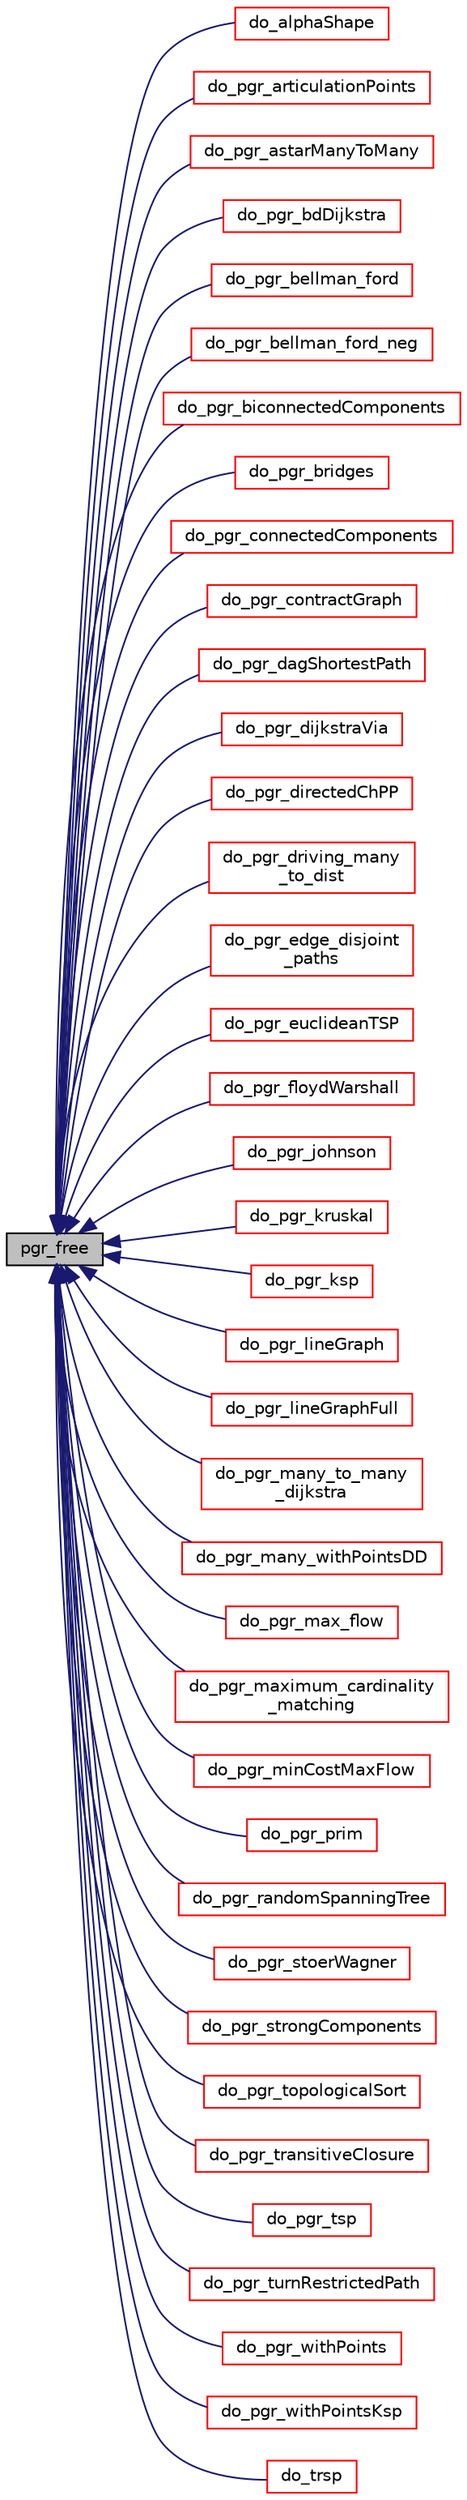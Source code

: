 digraph "pgr_free"
{
  edge [fontname="Helvetica",fontsize="10",labelfontname="Helvetica",labelfontsize="10"];
  node [fontname="Helvetica",fontsize="10",shape=record];
  rankdir="LR";
  Node146 [label="pgr_free",height=0.2,width=0.4,color="black", fillcolor="grey75", style="filled", fontcolor="black"];
  Node146 -> Node147 [dir="back",color="midnightblue",fontsize="10",style="solid",fontname="Helvetica"];
  Node147 [label="do_alphaShape",height=0.2,width=0.4,color="red", fillcolor="white", style="filled",URL="$alphaShape__driver_8h.html#a214d4604e7618e742c292fea966712c7"];
  Node146 -> Node150 [dir="back",color="midnightblue",fontsize="10",style="solid",fontname="Helvetica"];
  Node150 [label="do_pgr_articulationPoints",height=0.2,width=0.4,color="red", fillcolor="white", style="filled",URL="$articulationPoints__driver_8h.html#a881000d06a98fddaa3e85b890b766f83"];
  Node146 -> Node153 [dir="back",color="midnightblue",fontsize="10",style="solid",fontname="Helvetica"];
  Node153 [label="do_pgr_astarManyToMany",height=0.2,width=0.4,color="red", fillcolor="white", style="filled",URL="$astar__driver_8h.html#a9d704ded9944c8b035f5f37e42e587cb"];
  Node146 -> Node156 [dir="back",color="midnightblue",fontsize="10",style="solid",fontname="Helvetica"];
  Node156 [label="do_pgr_bdDijkstra",height=0.2,width=0.4,color="red", fillcolor="white", style="filled",URL="$bdDijkstra__driver_8h.html#a3130ae6176d30a4071dd3293517df04b"];
  Node146 -> Node159 [dir="back",color="midnightblue",fontsize="10",style="solid",fontname="Helvetica"];
  Node159 [label="do_pgr_bellman_ford",height=0.2,width=0.4,color="red", fillcolor="white", style="filled",URL="$bellman__ford__driver_8h.html#a5eb504d4fc7f6f04ff82b652a8eed767"];
  Node146 -> Node162 [dir="back",color="midnightblue",fontsize="10",style="solid",fontname="Helvetica"];
  Node162 [label="do_pgr_bellman_ford_neg",height=0.2,width=0.4,color="red", fillcolor="white", style="filled",URL="$bellman__ford__neg__driver_8h.html#ad2e8ba9a3b8e851eddb877d124d4c44c"];
  Node146 -> Node165 [dir="back",color="midnightblue",fontsize="10",style="solid",fontname="Helvetica"];
  Node165 [label="do_pgr_biconnectedComponents",height=0.2,width=0.4,color="red", fillcolor="white", style="filled",URL="$biconnectedComponents__driver_8h.html#a5a3919fa760c4bc29bead7d2c62a38ae"];
  Node146 -> Node168 [dir="back",color="midnightblue",fontsize="10",style="solid",fontname="Helvetica"];
  Node168 [label="do_pgr_bridges",height=0.2,width=0.4,color="red", fillcolor="white", style="filled",URL="$bridges__driver_8h.html#ac75cdac832f96460181712bff09ae0d2"];
  Node146 -> Node171 [dir="back",color="midnightblue",fontsize="10",style="solid",fontname="Helvetica"];
  Node171 [label="do_pgr_connectedComponents",height=0.2,width=0.4,color="red", fillcolor="white", style="filled",URL="$connectedComponents__driver_8h.html#a4b23a520345aee0b7607e13a6aa037f2"];
  Node146 -> Node174 [dir="back",color="midnightblue",fontsize="10",style="solid",fontname="Helvetica"];
  Node174 [label="do_pgr_contractGraph",height=0.2,width=0.4,color="red", fillcolor="white", style="filled",URL="$contractGraph__driver_8h.html#a20a03b3811bd108cfc729e9e22a92591"];
  Node146 -> Node177 [dir="back",color="midnightblue",fontsize="10",style="solid",fontname="Helvetica"];
  Node177 [label="do_pgr_dagShortestPath",height=0.2,width=0.4,color="red", fillcolor="white", style="filled",URL="$dagShortestPath__driver_8h.html#af75ff8989dec243a6a194cb5c4d31727"];
  Node146 -> Node180 [dir="back",color="midnightblue",fontsize="10",style="solid",fontname="Helvetica"];
  Node180 [label="do_pgr_dijkstraVia",height=0.2,width=0.4,color="red", fillcolor="white", style="filled",URL="$dijkstraVia__driver_8h.html#a65bae4bd90fab026ee5f54f17655e776"];
  Node146 -> Node183 [dir="back",color="midnightblue",fontsize="10",style="solid",fontname="Helvetica"];
  Node183 [label="do_pgr_directedChPP",height=0.2,width=0.4,color="red", fillcolor="white", style="filled",URL="$chinesePostman__driver_8h.html#ab8d9c0e3fcfcc59b1de51dfdf2d073fc"];
  Node146 -> Node186 [dir="back",color="midnightblue",fontsize="10",style="solid",fontname="Helvetica"];
  Node186 [label="do_pgr_driving_many\l_to_dist",height=0.2,width=0.4,color="red", fillcolor="white", style="filled",URL="$drivedist__driver_8h.html#a1e65fbf0a2804179d6164355030a560f"];
  Node146 -> Node189 [dir="back",color="midnightblue",fontsize="10",style="solid",fontname="Helvetica"];
  Node189 [label="do_pgr_edge_disjoint\l_paths",height=0.2,width=0.4,color="red", fillcolor="white", style="filled",URL="$edge__disjoint__paths__driver_8h.html#a44000649b71427312743cf85eae0a6b0"];
  Node146 -> Node192 [dir="back",color="midnightblue",fontsize="10",style="solid",fontname="Helvetica"];
  Node192 [label="do_pgr_euclideanTSP",height=0.2,width=0.4,color="red", fillcolor="white", style="filled",URL="$euclideanTSP__driver_8h.html#af4e1f6c629941d5e714aedc3855e839e"];
  Node146 -> Node195 [dir="back",color="midnightblue",fontsize="10",style="solid",fontname="Helvetica"];
  Node195 [label="do_pgr_floydWarshall",height=0.2,width=0.4,color="red", fillcolor="white", style="filled",URL="$floydWarshall__driver_8h.html#ab17ad1485c10f4ae85789cd1ba05abdd"];
  Node146 -> Node198 [dir="back",color="midnightblue",fontsize="10",style="solid",fontname="Helvetica"];
  Node198 [label="do_pgr_johnson",height=0.2,width=0.4,color="red", fillcolor="white", style="filled",URL="$johnson__driver_8h.html#a4703daa6b2bebc5f8690e6b518ec8466"];
  Node146 -> Node201 [dir="back",color="midnightblue",fontsize="10",style="solid",fontname="Helvetica"];
  Node201 [label="do_pgr_kruskal",height=0.2,width=0.4,color="red", fillcolor="white", style="filled",URL="$kruskal__driver_8h.html#aee07f349a646c93efb63eb22f510c632"];
  Node146 -> Node204 [dir="back",color="midnightblue",fontsize="10",style="solid",fontname="Helvetica"];
  Node204 [label="do_pgr_ksp",height=0.2,width=0.4,color="red", fillcolor="white", style="filled",URL="$ksp__driver_8h.html#a0fdd4a3e42a7ba0199d94cbf1058dd28"];
  Node146 -> Node207 [dir="back",color="midnightblue",fontsize="10",style="solid",fontname="Helvetica"];
  Node207 [label="do_pgr_lineGraph",height=0.2,width=0.4,color="red", fillcolor="white", style="filled",URL="$lineGraph__driver_8h.html#aed22d07d954513deba5cbcc08896c73d"];
  Node146 -> Node210 [dir="back",color="midnightblue",fontsize="10",style="solid",fontname="Helvetica"];
  Node210 [label="do_pgr_lineGraphFull",height=0.2,width=0.4,color="red", fillcolor="white", style="filled",URL="$lineGraphFull__driver_8h.html#a57485b710953574affd8850ea4e509e9"];
  Node146 -> Node213 [dir="back",color="midnightblue",fontsize="10",style="solid",fontname="Helvetica"];
  Node213 [label="do_pgr_many_to_many\l_dijkstra",height=0.2,width=0.4,color="red", fillcolor="white", style="filled",URL="$dijkstra__driver_8h.html#a7632002dbc92c191f16181769635f393"];
  Node146 -> Node216 [dir="back",color="midnightblue",fontsize="10",style="solid",fontname="Helvetica"];
  Node216 [label="do_pgr_many_withPointsDD",height=0.2,width=0.4,color="red", fillcolor="white", style="filled",URL="$withPoints__dd__driver_8h.html#a9072c7cdc9f6a0533c81fce96a11f580"];
  Node146 -> Node219 [dir="back",color="midnightblue",fontsize="10",style="solid",fontname="Helvetica"];
  Node219 [label="do_pgr_max_flow",height=0.2,width=0.4,color="red", fillcolor="white", style="filled",URL="$max__flow__driver_8h.html#a1fe35eb229126a6c0299c02d245a6401"];
  Node146 -> Node222 [dir="back",color="midnightblue",fontsize="10",style="solid",fontname="Helvetica"];
  Node222 [label="do_pgr_maximum_cardinality\l_matching",height=0.2,width=0.4,color="red", fillcolor="white", style="filled",URL="$maximum__cardinality__matching__driver_8h.html#abc7db995e49936b0fba01aafa0951b1d"];
  Node146 -> Node225 [dir="back",color="midnightblue",fontsize="10",style="solid",fontname="Helvetica"];
  Node225 [label="do_pgr_minCostMaxFlow",height=0.2,width=0.4,color="red", fillcolor="white", style="filled",URL="$minCostMaxFlow__driver_8h.html#acd74794505635d387a4eebe8eb657bad"];
  Node146 -> Node228 [dir="back",color="midnightblue",fontsize="10",style="solid",fontname="Helvetica"];
  Node228 [label="do_pgr_prim",height=0.2,width=0.4,color="red", fillcolor="white", style="filled",URL="$prim__driver_8h.html#afe194ae196674430cbad700f04f260bd"];
  Node146 -> Node231 [dir="back",color="midnightblue",fontsize="10",style="solid",fontname="Helvetica"];
  Node231 [label="do_pgr_randomSpanningTree",height=0.2,width=0.4,color="red", fillcolor="white", style="filled",URL="$randomSpanningTree__driver_8h.html#aff2fec7737d2fae3f0248be44bbbb4f8"];
  Node146 -> Node234 [dir="back",color="midnightblue",fontsize="10",style="solid",fontname="Helvetica"];
  Node234 [label="do_pgr_stoerWagner",height=0.2,width=0.4,color="red", fillcolor="white", style="filled",URL="$stoerWagner__driver_8h.html#ace6dcba77f5caac0c1bf464c0d5d6060"];
  Node146 -> Node237 [dir="back",color="midnightblue",fontsize="10",style="solid",fontname="Helvetica"];
  Node237 [label="do_pgr_strongComponents",height=0.2,width=0.4,color="red", fillcolor="white", style="filled",URL="$strongComponents__driver_8h.html#a7f9041dbe45b9f72d7a42e6ed3a311ac"];
  Node146 -> Node240 [dir="back",color="midnightblue",fontsize="10",style="solid",fontname="Helvetica"];
  Node240 [label="do_pgr_topologicalSort",height=0.2,width=0.4,color="red", fillcolor="white", style="filled",URL="$topologicalSort__driver_8h.html#a7c8b7b11a3fd2ff2f5817abd91c766ab"];
  Node146 -> Node243 [dir="back",color="midnightblue",fontsize="10",style="solid",fontname="Helvetica"];
  Node243 [label="do_pgr_transitiveClosure",height=0.2,width=0.4,color="red", fillcolor="white", style="filled",URL="$transitiveClosure__driver_8h.html#a950595aea01b46e10ba69e670896af32"];
  Node146 -> Node246 [dir="back",color="midnightblue",fontsize="10",style="solid",fontname="Helvetica"];
  Node246 [label="do_pgr_tsp",height=0.2,width=0.4,color="red", fillcolor="white", style="filled",URL="$TSP__driver_8h.html#af0938bea88cf9303e4085f0b6cb2ec29"];
  Node146 -> Node249 [dir="back",color="midnightblue",fontsize="10",style="solid",fontname="Helvetica"];
  Node249 [label="do_pgr_turnRestrictedPath",height=0.2,width=0.4,color="red", fillcolor="white", style="filled",URL="$turnRestrictedPath__driver_8h.html#a4d73fa921412c3dadebf6b5894cc2f11"];
  Node146 -> Node252 [dir="back",color="midnightblue",fontsize="10",style="solid",fontname="Helvetica"];
  Node252 [label="do_pgr_withPoints",height=0.2,width=0.4,color="red", fillcolor="white", style="filled",URL="$withPoints__driver_8h.html#a21c2758706c9735f75143b96fe93defd"];
  Node146 -> Node255 [dir="back",color="midnightblue",fontsize="10",style="solid",fontname="Helvetica"];
  Node255 [label="do_pgr_withPointsKsp",height=0.2,width=0.4,color="red", fillcolor="white", style="filled",URL="$withPoints__ksp__driver_8h.html#ad523d2aea4f9d3d885f6b23b835a660a"];
  Node146 -> Node258 [dir="back",color="midnightblue",fontsize="10",style="solid",fontname="Helvetica"];
  Node258 [label="do_trsp",height=0.2,width=0.4,color="red", fillcolor="white", style="filled",URL="$trsp__driver_8h.html#add2f6bfeba454f45dc4c47d13723563c"];
}
